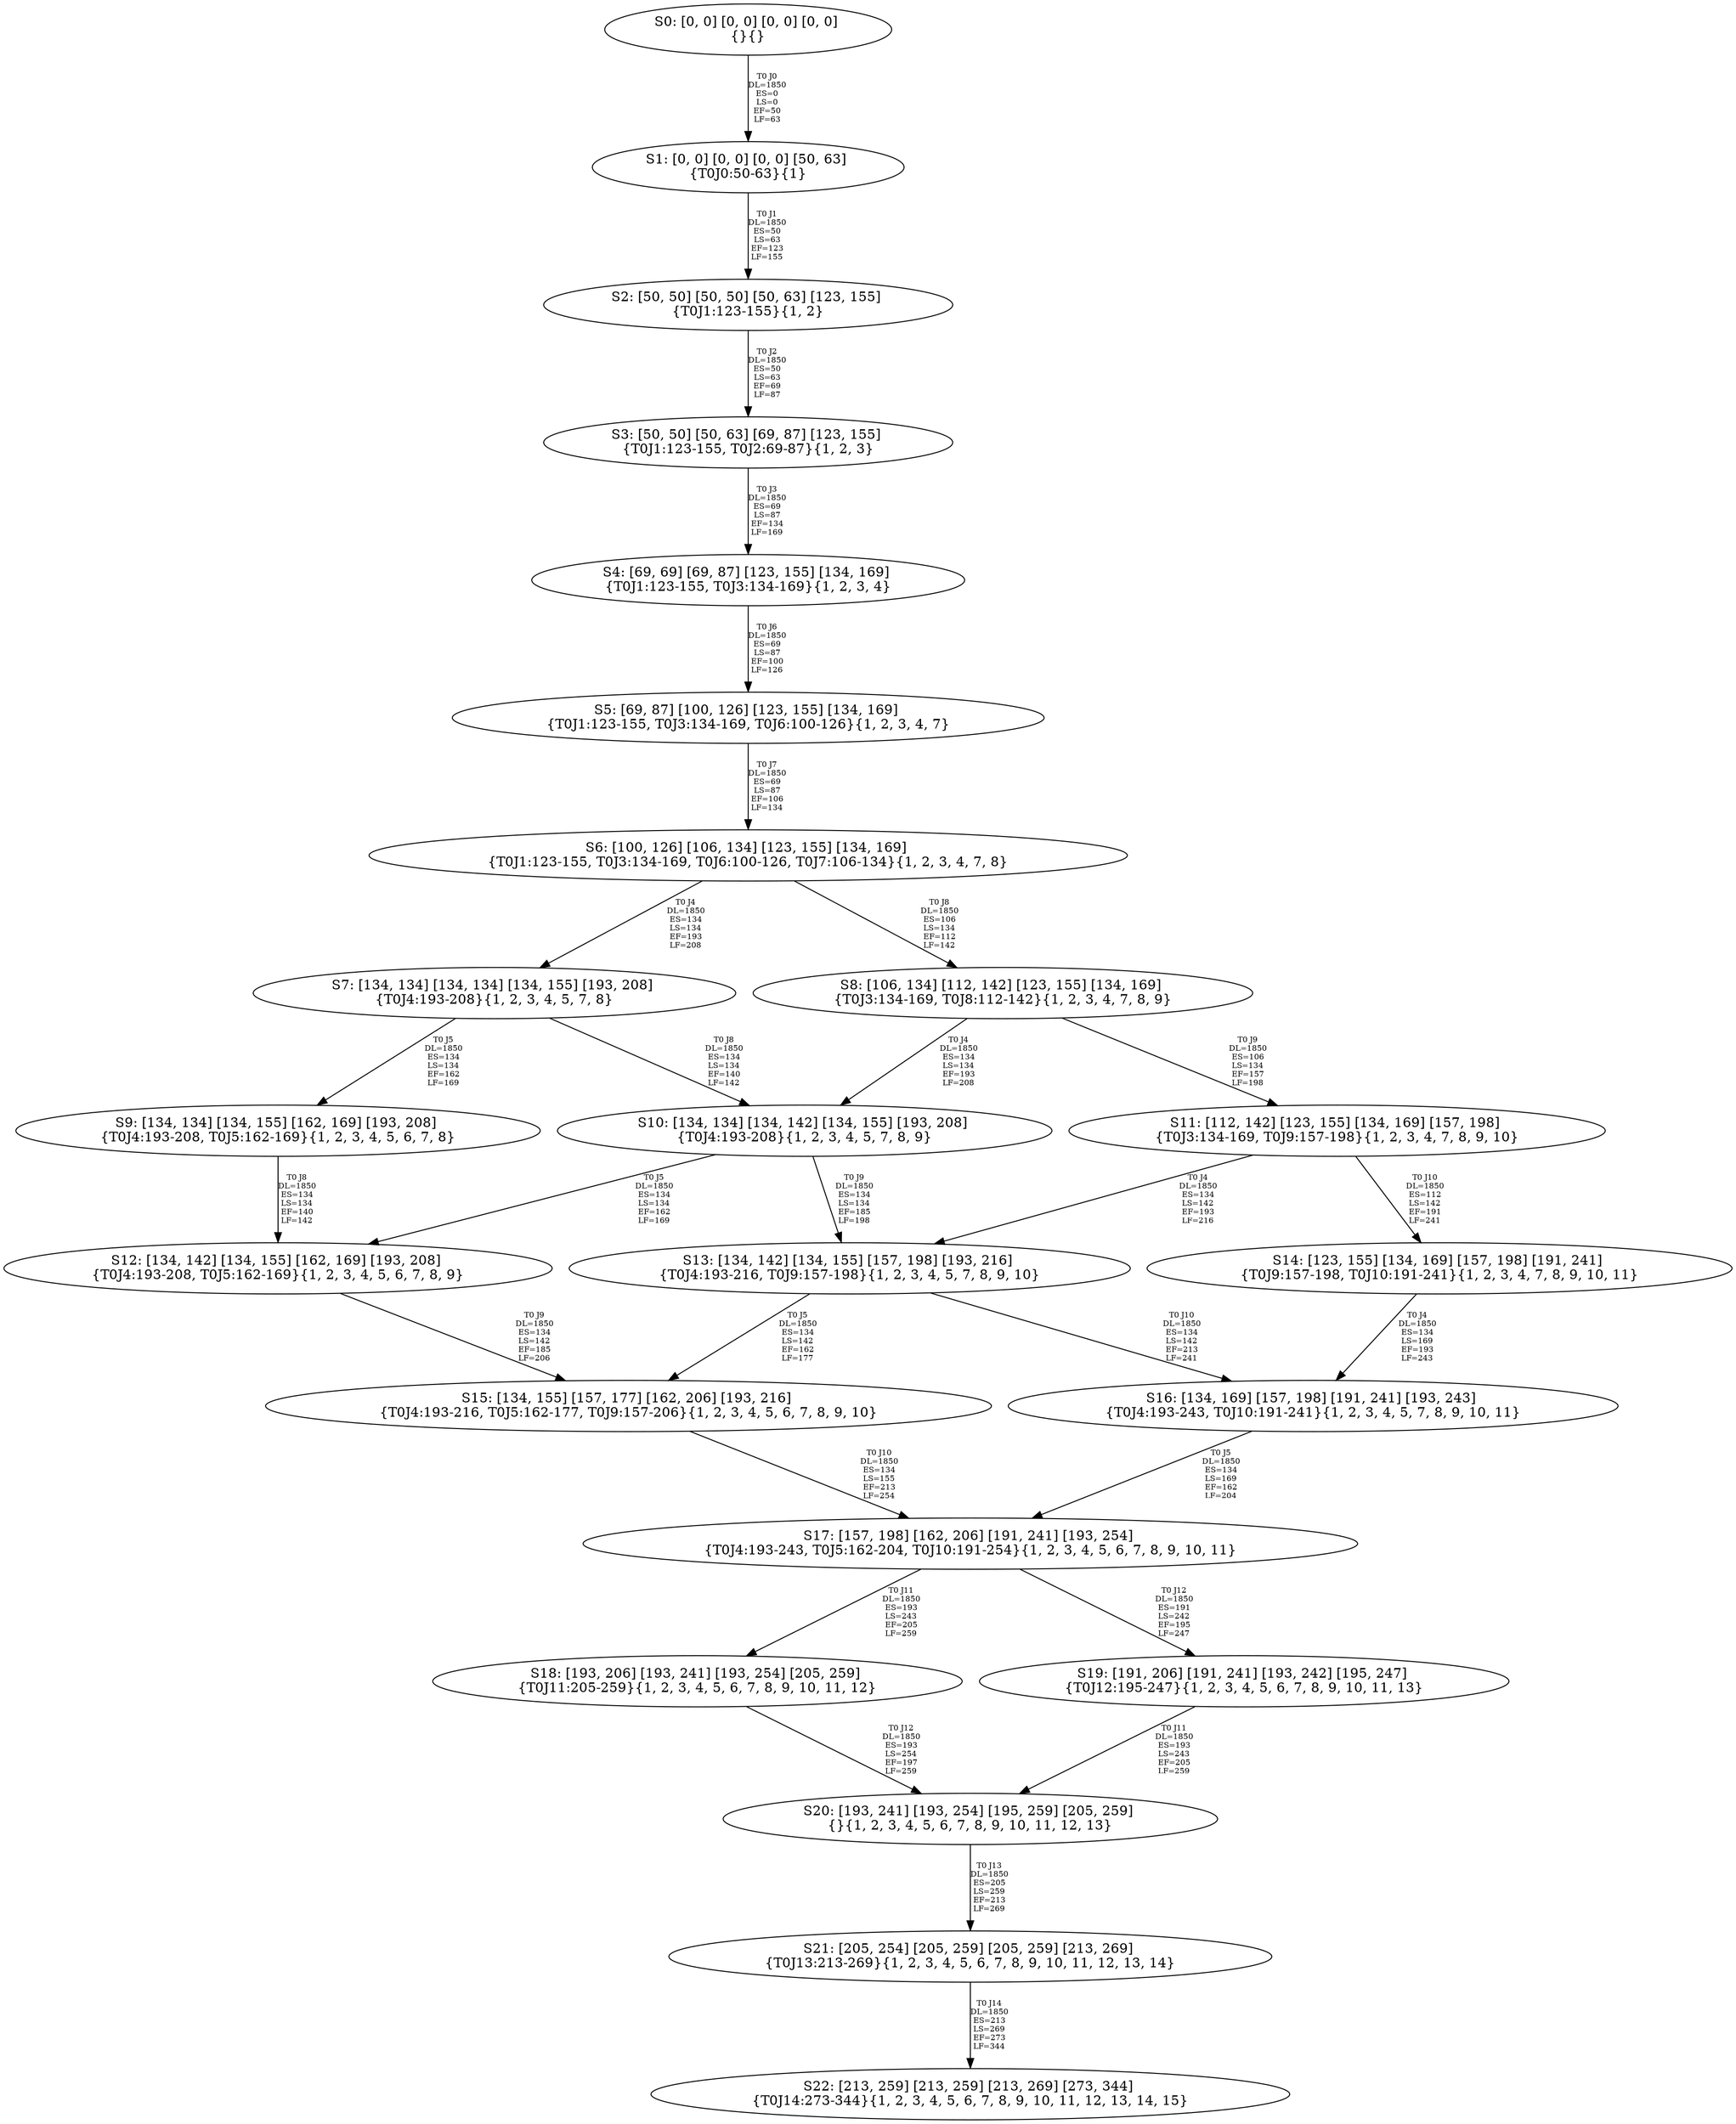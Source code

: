 digraph {
	S0[label="S0: [0, 0] [0, 0] [0, 0] [0, 0] \n{}{}"];
	S1[label="S1: [0, 0] [0, 0] [0, 0] [50, 63] \n{T0J0:50-63}{1}"];
	S2[label="S2: [50, 50] [50, 50] [50, 63] [123, 155] \n{T0J1:123-155}{1, 2}"];
	S3[label="S3: [50, 50] [50, 63] [69, 87] [123, 155] \n{T0J1:123-155, T0J2:69-87}{1, 2, 3}"];
	S4[label="S4: [69, 69] [69, 87] [123, 155] [134, 169] \n{T0J1:123-155, T0J3:134-169}{1, 2, 3, 4}"];
	S5[label="S5: [69, 87] [100, 126] [123, 155] [134, 169] \n{T0J1:123-155, T0J3:134-169, T0J6:100-126}{1, 2, 3, 4, 7}"];
	S6[label="S6: [100, 126] [106, 134] [123, 155] [134, 169] \n{T0J1:123-155, T0J3:134-169, T0J6:100-126, T0J7:106-134}{1, 2, 3, 4, 7, 8}"];
	S7[label="S7: [134, 134] [134, 134] [134, 155] [193, 208] \n{T0J4:193-208}{1, 2, 3, 4, 5, 7, 8}"];
	S8[label="S8: [106, 134] [112, 142] [123, 155] [134, 169] \n{T0J3:134-169, T0J8:112-142}{1, 2, 3, 4, 7, 8, 9}"];
	S9[label="S9: [134, 134] [134, 155] [162, 169] [193, 208] \n{T0J4:193-208, T0J5:162-169}{1, 2, 3, 4, 5, 6, 7, 8}"];
	S10[label="S10: [134, 134] [134, 142] [134, 155] [193, 208] \n{T0J4:193-208}{1, 2, 3, 4, 5, 7, 8, 9}"];
	S11[label="S11: [112, 142] [123, 155] [134, 169] [157, 198] \n{T0J3:134-169, T0J9:157-198}{1, 2, 3, 4, 7, 8, 9, 10}"];
	S12[label="S12: [134, 142] [134, 155] [162, 169] [193, 208] \n{T0J4:193-208, T0J5:162-169}{1, 2, 3, 4, 5, 6, 7, 8, 9}"];
	S13[label="S13: [134, 142] [134, 155] [157, 198] [193, 216] \n{T0J4:193-216, T0J9:157-198}{1, 2, 3, 4, 5, 7, 8, 9, 10}"];
	S14[label="S14: [123, 155] [134, 169] [157, 198] [191, 241] \n{T0J9:157-198, T0J10:191-241}{1, 2, 3, 4, 7, 8, 9, 10, 11}"];
	S15[label="S15: [134, 155] [157, 177] [162, 206] [193, 216] \n{T0J4:193-216, T0J5:162-177, T0J9:157-206}{1, 2, 3, 4, 5, 6, 7, 8, 9, 10}"];
	S16[label="S16: [134, 169] [157, 198] [191, 241] [193, 243] \n{T0J4:193-243, T0J10:191-241}{1, 2, 3, 4, 5, 7, 8, 9, 10, 11}"];
	S17[label="S17: [157, 198] [162, 206] [191, 241] [193, 254] \n{T0J4:193-243, T0J5:162-204, T0J10:191-254}{1, 2, 3, 4, 5, 6, 7, 8, 9, 10, 11}"];
	S18[label="S18: [193, 206] [193, 241] [193, 254] [205, 259] \n{T0J11:205-259}{1, 2, 3, 4, 5, 6, 7, 8, 9, 10, 11, 12}"];
	S19[label="S19: [191, 206] [191, 241] [193, 242] [195, 247] \n{T0J12:195-247}{1, 2, 3, 4, 5, 6, 7, 8, 9, 10, 11, 13}"];
	S20[label="S20: [193, 241] [193, 254] [195, 259] [205, 259] \n{}{1, 2, 3, 4, 5, 6, 7, 8, 9, 10, 11, 12, 13}"];
	S21[label="S21: [205, 254] [205, 259] [205, 259] [213, 269] \n{T0J13:213-269}{1, 2, 3, 4, 5, 6, 7, 8, 9, 10, 11, 12, 13, 14}"];
	S22[label="S22: [213, 259] [213, 259] [213, 269] [273, 344] \n{T0J14:273-344}{1, 2, 3, 4, 5, 6, 7, 8, 9, 10, 11, 12, 13, 14, 15}"];
	S0 -> S1[label="T0 J0\nDL=1850\nES=0\nLS=0\nEF=50\nLF=63",fontsize=8];
	S1 -> S2[label="T0 J1\nDL=1850\nES=50\nLS=63\nEF=123\nLF=155",fontsize=8];
	S2 -> S3[label="T0 J2\nDL=1850\nES=50\nLS=63\nEF=69\nLF=87",fontsize=8];
	S3 -> S4[label="T0 J3\nDL=1850\nES=69\nLS=87\nEF=134\nLF=169",fontsize=8];
	S4 -> S5[label="T0 J6\nDL=1850\nES=69\nLS=87\nEF=100\nLF=126",fontsize=8];
	S5 -> S6[label="T0 J7\nDL=1850\nES=69\nLS=87\nEF=106\nLF=134",fontsize=8];
	S6 -> S7[label="T0 J4\nDL=1850\nES=134\nLS=134\nEF=193\nLF=208",fontsize=8];
	S6 -> S8[label="T0 J8\nDL=1850\nES=106\nLS=134\nEF=112\nLF=142",fontsize=8];
	S7 -> S9[label="T0 J5\nDL=1850\nES=134\nLS=134\nEF=162\nLF=169",fontsize=8];
	S7 -> S10[label="T0 J8\nDL=1850\nES=134\nLS=134\nEF=140\nLF=142",fontsize=8];
	S8 -> S10[label="T0 J4\nDL=1850\nES=134\nLS=134\nEF=193\nLF=208",fontsize=8];
	S8 -> S11[label="T0 J9\nDL=1850\nES=106\nLS=134\nEF=157\nLF=198",fontsize=8];
	S9 -> S12[label="T0 J8\nDL=1850\nES=134\nLS=134\nEF=140\nLF=142",fontsize=8];
	S10 -> S12[label="T0 J5\nDL=1850\nES=134\nLS=134\nEF=162\nLF=169",fontsize=8];
	S10 -> S13[label="T0 J9\nDL=1850\nES=134\nLS=134\nEF=185\nLF=198",fontsize=8];
	S11 -> S13[label="T0 J4\nDL=1850\nES=134\nLS=142\nEF=193\nLF=216",fontsize=8];
	S11 -> S14[label="T0 J10\nDL=1850\nES=112\nLS=142\nEF=191\nLF=241",fontsize=8];
	S12 -> S15[label="T0 J9\nDL=1850\nES=134\nLS=142\nEF=185\nLF=206",fontsize=8];
	S13 -> S15[label="T0 J5\nDL=1850\nES=134\nLS=142\nEF=162\nLF=177",fontsize=8];
	S13 -> S16[label="T0 J10\nDL=1850\nES=134\nLS=142\nEF=213\nLF=241",fontsize=8];
	S14 -> S16[label="T0 J4\nDL=1850\nES=134\nLS=169\nEF=193\nLF=243",fontsize=8];
	S15 -> S17[label="T0 J10\nDL=1850\nES=134\nLS=155\nEF=213\nLF=254",fontsize=8];
	S16 -> S17[label="T0 J5\nDL=1850\nES=134\nLS=169\nEF=162\nLF=204",fontsize=8];
	S17 -> S18[label="T0 J11\nDL=1850\nES=193\nLS=243\nEF=205\nLF=259",fontsize=8];
	S17 -> S19[label="T0 J12\nDL=1850\nES=191\nLS=242\nEF=195\nLF=247",fontsize=8];
	S18 -> S20[label="T0 J12\nDL=1850\nES=193\nLS=254\nEF=197\nLF=259",fontsize=8];
	S19 -> S20[label="T0 J11\nDL=1850\nES=193\nLS=243\nEF=205\nLF=259",fontsize=8];
	S20 -> S21[label="T0 J13\nDL=1850\nES=205\nLS=259\nEF=213\nLF=269",fontsize=8];
	S21 -> S22[label="T0 J14\nDL=1850\nES=213\nLS=269\nEF=273\nLF=344",fontsize=8];
}
